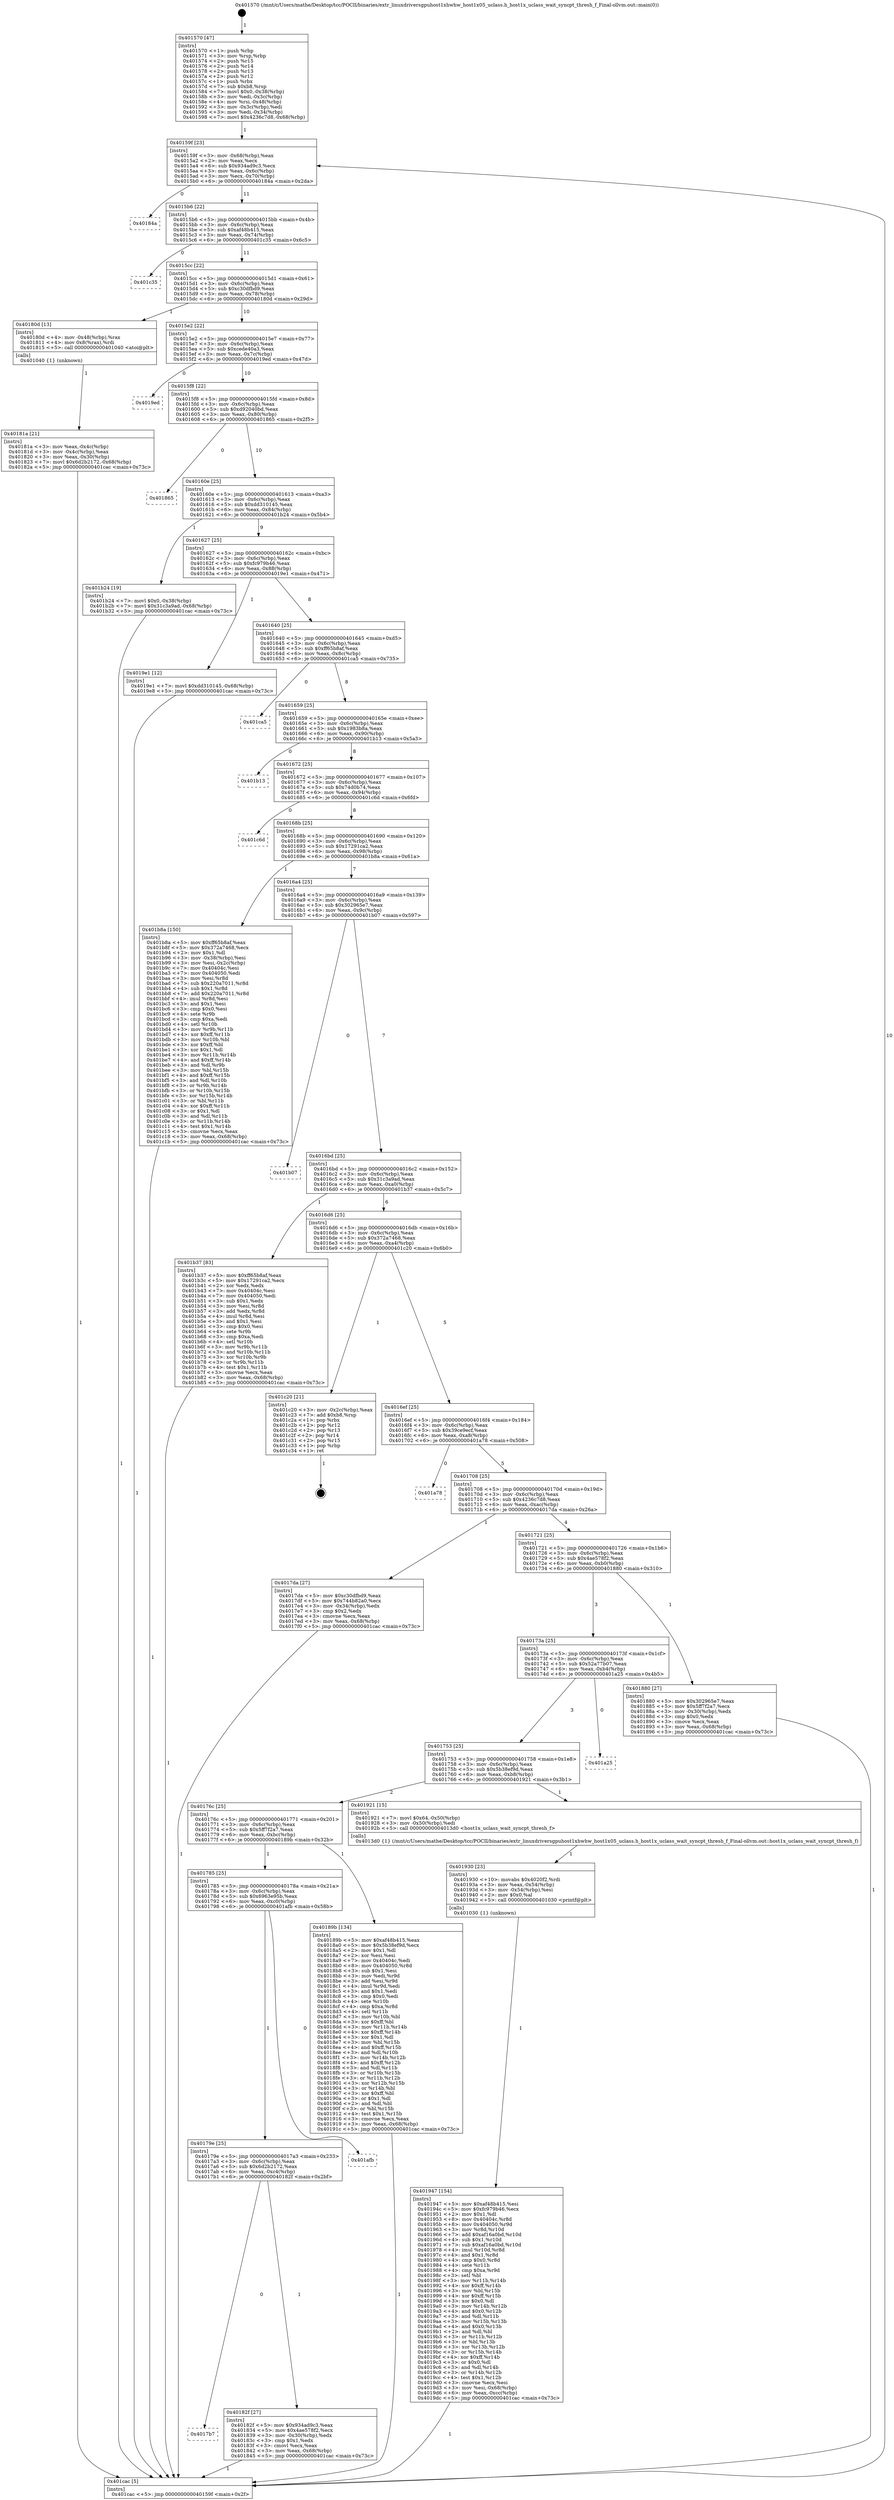 digraph "0x401570" {
  label = "0x401570 (/mnt/c/Users/mathe/Desktop/tcc/POCII/binaries/extr_linuxdriversgpuhost1xhwhw_host1x05_uclass.h_host1x_uclass_wait_syncpt_thresh_f_Final-ollvm.out::main(0))"
  labelloc = "t"
  node[shape=record]

  Entry [label="",width=0.3,height=0.3,shape=circle,fillcolor=black,style=filled]
  "0x40159f" [label="{
     0x40159f [23]\l
     | [instrs]\l
     &nbsp;&nbsp;0x40159f \<+3\>: mov -0x68(%rbp),%eax\l
     &nbsp;&nbsp;0x4015a2 \<+2\>: mov %eax,%ecx\l
     &nbsp;&nbsp;0x4015a4 \<+6\>: sub $0x934ad9c3,%ecx\l
     &nbsp;&nbsp;0x4015aa \<+3\>: mov %eax,-0x6c(%rbp)\l
     &nbsp;&nbsp;0x4015ad \<+3\>: mov %ecx,-0x70(%rbp)\l
     &nbsp;&nbsp;0x4015b0 \<+6\>: je 000000000040184a \<main+0x2da\>\l
  }"]
  "0x40184a" [label="{
     0x40184a\l
  }", style=dashed]
  "0x4015b6" [label="{
     0x4015b6 [22]\l
     | [instrs]\l
     &nbsp;&nbsp;0x4015b6 \<+5\>: jmp 00000000004015bb \<main+0x4b\>\l
     &nbsp;&nbsp;0x4015bb \<+3\>: mov -0x6c(%rbp),%eax\l
     &nbsp;&nbsp;0x4015be \<+5\>: sub $0xaf48b415,%eax\l
     &nbsp;&nbsp;0x4015c3 \<+3\>: mov %eax,-0x74(%rbp)\l
     &nbsp;&nbsp;0x4015c6 \<+6\>: je 0000000000401c35 \<main+0x6c5\>\l
  }"]
  Exit [label="",width=0.3,height=0.3,shape=circle,fillcolor=black,style=filled,peripheries=2]
  "0x401c35" [label="{
     0x401c35\l
  }", style=dashed]
  "0x4015cc" [label="{
     0x4015cc [22]\l
     | [instrs]\l
     &nbsp;&nbsp;0x4015cc \<+5\>: jmp 00000000004015d1 \<main+0x61\>\l
     &nbsp;&nbsp;0x4015d1 \<+3\>: mov -0x6c(%rbp),%eax\l
     &nbsp;&nbsp;0x4015d4 \<+5\>: sub $0xc30dfbd9,%eax\l
     &nbsp;&nbsp;0x4015d9 \<+3\>: mov %eax,-0x78(%rbp)\l
     &nbsp;&nbsp;0x4015dc \<+6\>: je 000000000040180d \<main+0x29d\>\l
  }"]
  "0x401947" [label="{
     0x401947 [154]\l
     | [instrs]\l
     &nbsp;&nbsp;0x401947 \<+5\>: mov $0xaf48b415,%esi\l
     &nbsp;&nbsp;0x40194c \<+5\>: mov $0xfc979b46,%ecx\l
     &nbsp;&nbsp;0x401951 \<+2\>: mov $0x1,%dl\l
     &nbsp;&nbsp;0x401953 \<+8\>: mov 0x40404c,%r8d\l
     &nbsp;&nbsp;0x40195b \<+8\>: mov 0x404050,%r9d\l
     &nbsp;&nbsp;0x401963 \<+3\>: mov %r8d,%r10d\l
     &nbsp;&nbsp;0x401966 \<+7\>: add $0xaf16a0bd,%r10d\l
     &nbsp;&nbsp;0x40196d \<+4\>: sub $0x1,%r10d\l
     &nbsp;&nbsp;0x401971 \<+7\>: sub $0xaf16a0bd,%r10d\l
     &nbsp;&nbsp;0x401978 \<+4\>: imul %r10d,%r8d\l
     &nbsp;&nbsp;0x40197c \<+4\>: and $0x1,%r8d\l
     &nbsp;&nbsp;0x401980 \<+4\>: cmp $0x0,%r8d\l
     &nbsp;&nbsp;0x401984 \<+4\>: sete %r11b\l
     &nbsp;&nbsp;0x401988 \<+4\>: cmp $0xa,%r9d\l
     &nbsp;&nbsp;0x40198c \<+3\>: setl %bl\l
     &nbsp;&nbsp;0x40198f \<+3\>: mov %r11b,%r14b\l
     &nbsp;&nbsp;0x401992 \<+4\>: xor $0xff,%r14b\l
     &nbsp;&nbsp;0x401996 \<+3\>: mov %bl,%r15b\l
     &nbsp;&nbsp;0x401999 \<+4\>: xor $0xff,%r15b\l
     &nbsp;&nbsp;0x40199d \<+3\>: xor $0x0,%dl\l
     &nbsp;&nbsp;0x4019a0 \<+3\>: mov %r14b,%r12b\l
     &nbsp;&nbsp;0x4019a3 \<+4\>: and $0x0,%r12b\l
     &nbsp;&nbsp;0x4019a7 \<+3\>: and %dl,%r11b\l
     &nbsp;&nbsp;0x4019aa \<+3\>: mov %r15b,%r13b\l
     &nbsp;&nbsp;0x4019ad \<+4\>: and $0x0,%r13b\l
     &nbsp;&nbsp;0x4019b1 \<+2\>: and %dl,%bl\l
     &nbsp;&nbsp;0x4019b3 \<+3\>: or %r11b,%r12b\l
     &nbsp;&nbsp;0x4019b6 \<+3\>: or %bl,%r13b\l
     &nbsp;&nbsp;0x4019b9 \<+3\>: xor %r13b,%r12b\l
     &nbsp;&nbsp;0x4019bc \<+3\>: or %r15b,%r14b\l
     &nbsp;&nbsp;0x4019bf \<+4\>: xor $0xff,%r14b\l
     &nbsp;&nbsp;0x4019c3 \<+3\>: or $0x0,%dl\l
     &nbsp;&nbsp;0x4019c6 \<+3\>: and %dl,%r14b\l
     &nbsp;&nbsp;0x4019c9 \<+3\>: or %r14b,%r12b\l
     &nbsp;&nbsp;0x4019cc \<+4\>: test $0x1,%r12b\l
     &nbsp;&nbsp;0x4019d0 \<+3\>: cmovne %ecx,%esi\l
     &nbsp;&nbsp;0x4019d3 \<+3\>: mov %esi,-0x68(%rbp)\l
     &nbsp;&nbsp;0x4019d6 \<+6\>: mov %eax,-0xcc(%rbp)\l
     &nbsp;&nbsp;0x4019dc \<+5\>: jmp 0000000000401cac \<main+0x73c\>\l
  }"]
  "0x40180d" [label="{
     0x40180d [13]\l
     | [instrs]\l
     &nbsp;&nbsp;0x40180d \<+4\>: mov -0x48(%rbp),%rax\l
     &nbsp;&nbsp;0x401811 \<+4\>: mov 0x8(%rax),%rdi\l
     &nbsp;&nbsp;0x401815 \<+5\>: call 0000000000401040 \<atoi@plt\>\l
     | [calls]\l
     &nbsp;&nbsp;0x401040 \{1\} (unknown)\l
  }"]
  "0x4015e2" [label="{
     0x4015e2 [22]\l
     | [instrs]\l
     &nbsp;&nbsp;0x4015e2 \<+5\>: jmp 00000000004015e7 \<main+0x77\>\l
     &nbsp;&nbsp;0x4015e7 \<+3\>: mov -0x6c(%rbp),%eax\l
     &nbsp;&nbsp;0x4015ea \<+5\>: sub $0xcede40a3,%eax\l
     &nbsp;&nbsp;0x4015ef \<+3\>: mov %eax,-0x7c(%rbp)\l
     &nbsp;&nbsp;0x4015f2 \<+6\>: je 00000000004019ed \<main+0x47d\>\l
  }"]
  "0x401930" [label="{
     0x401930 [23]\l
     | [instrs]\l
     &nbsp;&nbsp;0x401930 \<+10\>: movabs $0x4020f2,%rdi\l
     &nbsp;&nbsp;0x40193a \<+3\>: mov %eax,-0x54(%rbp)\l
     &nbsp;&nbsp;0x40193d \<+3\>: mov -0x54(%rbp),%esi\l
     &nbsp;&nbsp;0x401940 \<+2\>: mov $0x0,%al\l
     &nbsp;&nbsp;0x401942 \<+5\>: call 0000000000401030 \<printf@plt\>\l
     | [calls]\l
     &nbsp;&nbsp;0x401030 \{1\} (unknown)\l
  }"]
  "0x4019ed" [label="{
     0x4019ed\l
  }", style=dashed]
  "0x4015f8" [label="{
     0x4015f8 [22]\l
     | [instrs]\l
     &nbsp;&nbsp;0x4015f8 \<+5\>: jmp 00000000004015fd \<main+0x8d\>\l
     &nbsp;&nbsp;0x4015fd \<+3\>: mov -0x6c(%rbp),%eax\l
     &nbsp;&nbsp;0x401600 \<+5\>: sub $0xd92040bd,%eax\l
     &nbsp;&nbsp;0x401605 \<+3\>: mov %eax,-0x80(%rbp)\l
     &nbsp;&nbsp;0x401608 \<+6\>: je 0000000000401865 \<main+0x2f5\>\l
  }"]
  "0x4017b7" [label="{
     0x4017b7\l
  }", style=dashed]
  "0x401865" [label="{
     0x401865\l
  }", style=dashed]
  "0x40160e" [label="{
     0x40160e [25]\l
     | [instrs]\l
     &nbsp;&nbsp;0x40160e \<+5\>: jmp 0000000000401613 \<main+0xa3\>\l
     &nbsp;&nbsp;0x401613 \<+3\>: mov -0x6c(%rbp),%eax\l
     &nbsp;&nbsp;0x401616 \<+5\>: sub $0xdd310145,%eax\l
     &nbsp;&nbsp;0x40161b \<+6\>: mov %eax,-0x84(%rbp)\l
     &nbsp;&nbsp;0x401621 \<+6\>: je 0000000000401b24 \<main+0x5b4\>\l
  }"]
  "0x40182f" [label="{
     0x40182f [27]\l
     | [instrs]\l
     &nbsp;&nbsp;0x40182f \<+5\>: mov $0x934ad9c3,%eax\l
     &nbsp;&nbsp;0x401834 \<+5\>: mov $0x4ae578f2,%ecx\l
     &nbsp;&nbsp;0x401839 \<+3\>: mov -0x30(%rbp),%edx\l
     &nbsp;&nbsp;0x40183c \<+3\>: cmp $0x1,%edx\l
     &nbsp;&nbsp;0x40183f \<+3\>: cmovl %ecx,%eax\l
     &nbsp;&nbsp;0x401842 \<+3\>: mov %eax,-0x68(%rbp)\l
     &nbsp;&nbsp;0x401845 \<+5\>: jmp 0000000000401cac \<main+0x73c\>\l
  }"]
  "0x401b24" [label="{
     0x401b24 [19]\l
     | [instrs]\l
     &nbsp;&nbsp;0x401b24 \<+7\>: movl $0x0,-0x38(%rbp)\l
     &nbsp;&nbsp;0x401b2b \<+7\>: movl $0x31c3a9ad,-0x68(%rbp)\l
     &nbsp;&nbsp;0x401b32 \<+5\>: jmp 0000000000401cac \<main+0x73c\>\l
  }"]
  "0x401627" [label="{
     0x401627 [25]\l
     | [instrs]\l
     &nbsp;&nbsp;0x401627 \<+5\>: jmp 000000000040162c \<main+0xbc\>\l
     &nbsp;&nbsp;0x40162c \<+3\>: mov -0x6c(%rbp),%eax\l
     &nbsp;&nbsp;0x40162f \<+5\>: sub $0xfc979b46,%eax\l
     &nbsp;&nbsp;0x401634 \<+6\>: mov %eax,-0x88(%rbp)\l
     &nbsp;&nbsp;0x40163a \<+6\>: je 00000000004019e1 \<main+0x471\>\l
  }"]
  "0x40179e" [label="{
     0x40179e [25]\l
     | [instrs]\l
     &nbsp;&nbsp;0x40179e \<+5\>: jmp 00000000004017a3 \<main+0x233\>\l
     &nbsp;&nbsp;0x4017a3 \<+3\>: mov -0x6c(%rbp),%eax\l
     &nbsp;&nbsp;0x4017a6 \<+5\>: sub $0x6d2b2172,%eax\l
     &nbsp;&nbsp;0x4017ab \<+6\>: mov %eax,-0xc4(%rbp)\l
     &nbsp;&nbsp;0x4017b1 \<+6\>: je 000000000040182f \<main+0x2bf\>\l
  }"]
  "0x4019e1" [label="{
     0x4019e1 [12]\l
     | [instrs]\l
     &nbsp;&nbsp;0x4019e1 \<+7\>: movl $0xdd310145,-0x68(%rbp)\l
     &nbsp;&nbsp;0x4019e8 \<+5\>: jmp 0000000000401cac \<main+0x73c\>\l
  }"]
  "0x401640" [label="{
     0x401640 [25]\l
     | [instrs]\l
     &nbsp;&nbsp;0x401640 \<+5\>: jmp 0000000000401645 \<main+0xd5\>\l
     &nbsp;&nbsp;0x401645 \<+3\>: mov -0x6c(%rbp),%eax\l
     &nbsp;&nbsp;0x401648 \<+5\>: sub $0xff65b8af,%eax\l
     &nbsp;&nbsp;0x40164d \<+6\>: mov %eax,-0x8c(%rbp)\l
     &nbsp;&nbsp;0x401653 \<+6\>: je 0000000000401ca5 \<main+0x735\>\l
  }"]
  "0x401afb" [label="{
     0x401afb\l
  }", style=dashed]
  "0x401ca5" [label="{
     0x401ca5\l
  }", style=dashed]
  "0x401659" [label="{
     0x401659 [25]\l
     | [instrs]\l
     &nbsp;&nbsp;0x401659 \<+5\>: jmp 000000000040165e \<main+0xee\>\l
     &nbsp;&nbsp;0x40165e \<+3\>: mov -0x6c(%rbp),%eax\l
     &nbsp;&nbsp;0x401661 \<+5\>: sub $0x1983b8a,%eax\l
     &nbsp;&nbsp;0x401666 \<+6\>: mov %eax,-0x90(%rbp)\l
     &nbsp;&nbsp;0x40166c \<+6\>: je 0000000000401b13 \<main+0x5a3\>\l
  }"]
  "0x401785" [label="{
     0x401785 [25]\l
     | [instrs]\l
     &nbsp;&nbsp;0x401785 \<+5\>: jmp 000000000040178a \<main+0x21a\>\l
     &nbsp;&nbsp;0x40178a \<+3\>: mov -0x6c(%rbp),%eax\l
     &nbsp;&nbsp;0x40178d \<+5\>: sub $0x6963e95b,%eax\l
     &nbsp;&nbsp;0x401792 \<+6\>: mov %eax,-0xc0(%rbp)\l
     &nbsp;&nbsp;0x401798 \<+6\>: je 0000000000401afb \<main+0x58b\>\l
  }"]
  "0x401b13" [label="{
     0x401b13\l
  }", style=dashed]
  "0x401672" [label="{
     0x401672 [25]\l
     | [instrs]\l
     &nbsp;&nbsp;0x401672 \<+5\>: jmp 0000000000401677 \<main+0x107\>\l
     &nbsp;&nbsp;0x401677 \<+3\>: mov -0x6c(%rbp),%eax\l
     &nbsp;&nbsp;0x40167a \<+5\>: sub $0x74d0b74,%eax\l
     &nbsp;&nbsp;0x40167f \<+6\>: mov %eax,-0x94(%rbp)\l
     &nbsp;&nbsp;0x401685 \<+6\>: je 0000000000401c6d \<main+0x6fd\>\l
  }"]
  "0x40189b" [label="{
     0x40189b [134]\l
     | [instrs]\l
     &nbsp;&nbsp;0x40189b \<+5\>: mov $0xaf48b415,%eax\l
     &nbsp;&nbsp;0x4018a0 \<+5\>: mov $0x5b38ef9d,%ecx\l
     &nbsp;&nbsp;0x4018a5 \<+2\>: mov $0x1,%dl\l
     &nbsp;&nbsp;0x4018a7 \<+2\>: xor %esi,%esi\l
     &nbsp;&nbsp;0x4018a9 \<+7\>: mov 0x40404c,%edi\l
     &nbsp;&nbsp;0x4018b0 \<+8\>: mov 0x404050,%r8d\l
     &nbsp;&nbsp;0x4018b8 \<+3\>: sub $0x1,%esi\l
     &nbsp;&nbsp;0x4018bb \<+3\>: mov %edi,%r9d\l
     &nbsp;&nbsp;0x4018be \<+3\>: add %esi,%r9d\l
     &nbsp;&nbsp;0x4018c1 \<+4\>: imul %r9d,%edi\l
     &nbsp;&nbsp;0x4018c5 \<+3\>: and $0x1,%edi\l
     &nbsp;&nbsp;0x4018c8 \<+3\>: cmp $0x0,%edi\l
     &nbsp;&nbsp;0x4018cb \<+4\>: sete %r10b\l
     &nbsp;&nbsp;0x4018cf \<+4\>: cmp $0xa,%r8d\l
     &nbsp;&nbsp;0x4018d3 \<+4\>: setl %r11b\l
     &nbsp;&nbsp;0x4018d7 \<+3\>: mov %r10b,%bl\l
     &nbsp;&nbsp;0x4018da \<+3\>: xor $0xff,%bl\l
     &nbsp;&nbsp;0x4018dd \<+3\>: mov %r11b,%r14b\l
     &nbsp;&nbsp;0x4018e0 \<+4\>: xor $0xff,%r14b\l
     &nbsp;&nbsp;0x4018e4 \<+3\>: xor $0x1,%dl\l
     &nbsp;&nbsp;0x4018e7 \<+3\>: mov %bl,%r15b\l
     &nbsp;&nbsp;0x4018ea \<+4\>: and $0xff,%r15b\l
     &nbsp;&nbsp;0x4018ee \<+3\>: and %dl,%r10b\l
     &nbsp;&nbsp;0x4018f1 \<+3\>: mov %r14b,%r12b\l
     &nbsp;&nbsp;0x4018f4 \<+4\>: and $0xff,%r12b\l
     &nbsp;&nbsp;0x4018f8 \<+3\>: and %dl,%r11b\l
     &nbsp;&nbsp;0x4018fb \<+3\>: or %r10b,%r15b\l
     &nbsp;&nbsp;0x4018fe \<+3\>: or %r11b,%r12b\l
     &nbsp;&nbsp;0x401901 \<+3\>: xor %r12b,%r15b\l
     &nbsp;&nbsp;0x401904 \<+3\>: or %r14b,%bl\l
     &nbsp;&nbsp;0x401907 \<+3\>: xor $0xff,%bl\l
     &nbsp;&nbsp;0x40190a \<+3\>: or $0x1,%dl\l
     &nbsp;&nbsp;0x40190d \<+2\>: and %dl,%bl\l
     &nbsp;&nbsp;0x40190f \<+3\>: or %bl,%r15b\l
     &nbsp;&nbsp;0x401912 \<+4\>: test $0x1,%r15b\l
     &nbsp;&nbsp;0x401916 \<+3\>: cmovne %ecx,%eax\l
     &nbsp;&nbsp;0x401919 \<+3\>: mov %eax,-0x68(%rbp)\l
     &nbsp;&nbsp;0x40191c \<+5\>: jmp 0000000000401cac \<main+0x73c\>\l
  }"]
  "0x401c6d" [label="{
     0x401c6d\l
  }", style=dashed]
  "0x40168b" [label="{
     0x40168b [25]\l
     | [instrs]\l
     &nbsp;&nbsp;0x40168b \<+5\>: jmp 0000000000401690 \<main+0x120\>\l
     &nbsp;&nbsp;0x401690 \<+3\>: mov -0x6c(%rbp),%eax\l
     &nbsp;&nbsp;0x401693 \<+5\>: sub $0x17291ca2,%eax\l
     &nbsp;&nbsp;0x401698 \<+6\>: mov %eax,-0x98(%rbp)\l
     &nbsp;&nbsp;0x40169e \<+6\>: je 0000000000401b8a \<main+0x61a\>\l
  }"]
  "0x40176c" [label="{
     0x40176c [25]\l
     | [instrs]\l
     &nbsp;&nbsp;0x40176c \<+5\>: jmp 0000000000401771 \<main+0x201\>\l
     &nbsp;&nbsp;0x401771 \<+3\>: mov -0x6c(%rbp),%eax\l
     &nbsp;&nbsp;0x401774 \<+5\>: sub $0x5ff7f2a7,%eax\l
     &nbsp;&nbsp;0x401779 \<+6\>: mov %eax,-0xbc(%rbp)\l
     &nbsp;&nbsp;0x40177f \<+6\>: je 000000000040189b \<main+0x32b\>\l
  }"]
  "0x401b8a" [label="{
     0x401b8a [150]\l
     | [instrs]\l
     &nbsp;&nbsp;0x401b8a \<+5\>: mov $0xff65b8af,%eax\l
     &nbsp;&nbsp;0x401b8f \<+5\>: mov $0x372a7468,%ecx\l
     &nbsp;&nbsp;0x401b94 \<+2\>: mov $0x1,%dl\l
     &nbsp;&nbsp;0x401b96 \<+3\>: mov -0x38(%rbp),%esi\l
     &nbsp;&nbsp;0x401b99 \<+3\>: mov %esi,-0x2c(%rbp)\l
     &nbsp;&nbsp;0x401b9c \<+7\>: mov 0x40404c,%esi\l
     &nbsp;&nbsp;0x401ba3 \<+7\>: mov 0x404050,%edi\l
     &nbsp;&nbsp;0x401baa \<+3\>: mov %esi,%r8d\l
     &nbsp;&nbsp;0x401bad \<+7\>: sub $0x220a7011,%r8d\l
     &nbsp;&nbsp;0x401bb4 \<+4\>: sub $0x1,%r8d\l
     &nbsp;&nbsp;0x401bb8 \<+7\>: add $0x220a7011,%r8d\l
     &nbsp;&nbsp;0x401bbf \<+4\>: imul %r8d,%esi\l
     &nbsp;&nbsp;0x401bc3 \<+3\>: and $0x1,%esi\l
     &nbsp;&nbsp;0x401bc6 \<+3\>: cmp $0x0,%esi\l
     &nbsp;&nbsp;0x401bc9 \<+4\>: sete %r9b\l
     &nbsp;&nbsp;0x401bcd \<+3\>: cmp $0xa,%edi\l
     &nbsp;&nbsp;0x401bd0 \<+4\>: setl %r10b\l
     &nbsp;&nbsp;0x401bd4 \<+3\>: mov %r9b,%r11b\l
     &nbsp;&nbsp;0x401bd7 \<+4\>: xor $0xff,%r11b\l
     &nbsp;&nbsp;0x401bdb \<+3\>: mov %r10b,%bl\l
     &nbsp;&nbsp;0x401bde \<+3\>: xor $0xff,%bl\l
     &nbsp;&nbsp;0x401be1 \<+3\>: xor $0x1,%dl\l
     &nbsp;&nbsp;0x401be4 \<+3\>: mov %r11b,%r14b\l
     &nbsp;&nbsp;0x401be7 \<+4\>: and $0xff,%r14b\l
     &nbsp;&nbsp;0x401beb \<+3\>: and %dl,%r9b\l
     &nbsp;&nbsp;0x401bee \<+3\>: mov %bl,%r15b\l
     &nbsp;&nbsp;0x401bf1 \<+4\>: and $0xff,%r15b\l
     &nbsp;&nbsp;0x401bf5 \<+3\>: and %dl,%r10b\l
     &nbsp;&nbsp;0x401bf8 \<+3\>: or %r9b,%r14b\l
     &nbsp;&nbsp;0x401bfb \<+3\>: or %r10b,%r15b\l
     &nbsp;&nbsp;0x401bfe \<+3\>: xor %r15b,%r14b\l
     &nbsp;&nbsp;0x401c01 \<+3\>: or %bl,%r11b\l
     &nbsp;&nbsp;0x401c04 \<+4\>: xor $0xff,%r11b\l
     &nbsp;&nbsp;0x401c08 \<+3\>: or $0x1,%dl\l
     &nbsp;&nbsp;0x401c0b \<+3\>: and %dl,%r11b\l
     &nbsp;&nbsp;0x401c0e \<+3\>: or %r11b,%r14b\l
     &nbsp;&nbsp;0x401c11 \<+4\>: test $0x1,%r14b\l
     &nbsp;&nbsp;0x401c15 \<+3\>: cmovne %ecx,%eax\l
     &nbsp;&nbsp;0x401c18 \<+3\>: mov %eax,-0x68(%rbp)\l
     &nbsp;&nbsp;0x401c1b \<+5\>: jmp 0000000000401cac \<main+0x73c\>\l
  }"]
  "0x4016a4" [label="{
     0x4016a4 [25]\l
     | [instrs]\l
     &nbsp;&nbsp;0x4016a4 \<+5\>: jmp 00000000004016a9 \<main+0x139\>\l
     &nbsp;&nbsp;0x4016a9 \<+3\>: mov -0x6c(%rbp),%eax\l
     &nbsp;&nbsp;0x4016ac \<+5\>: sub $0x302965e7,%eax\l
     &nbsp;&nbsp;0x4016b1 \<+6\>: mov %eax,-0x9c(%rbp)\l
     &nbsp;&nbsp;0x4016b7 \<+6\>: je 0000000000401b07 \<main+0x597\>\l
  }"]
  "0x401921" [label="{
     0x401921 [15]\l
     | [instrs]\l
     &nbsp;&nbsp;0x401921 \<+7\>: movl $0x64,-0x50(%rbp)\l
     &nbsp;&nbsp;0x401928 \<+3\>: mov -0x50(%rbp),%edi\l
     &nbsp;&nbsp;0x40192b \<+5\>: call 00000000004013d0 \<host1x_uclass_wait_syncpt_thresh_f\>\l
     | [calls]\l
     &nbsp;&nbsp;0x4013d0 \{1\} (/mnt/c/Users/mathe/Desktop/tcc/POCII/binaries/extr_linuxdriversgpuhost1xhwhw_host1x05_uclass.h_host1x_uclass_wait_syncpt_thresh_f_Final-ollvm.out::host1x_uclass_wait_syncpt_thresh_f)\l
  }"]
  "0x401b07" [label="{
     0x401b07\l
  }", style=dashed]
  "0x4016bd" [label="{
     0x4016bd [25]\l
     | [instrs]\l
     &nbsp;&nbsp;0x4016bd \<+5\>: jmp 00000000004016c2 \<main+0x152\>\l
     &nbsp;&nbsp;0x4016c2 \<+3\>: mov -0x6c(%rbp),%eax\l
     &nbsp;&nbsp;0x4016c5 \<+5\>: sub $0x31c3a9ad,%eax\l
     &nbsp;&nbsp;0x4016ca \<+6\>: mov %eax,-0xa0(%rbp)\l
     &nbsp;&nbsp;0x4016d0 \<+6\>: je 0000000000401b37 \<main+0x5c7\>\l
  }"]
  "0x401753" [label="{
     0x401753 [25]\l
     | [instrs]\l
     &nbsp;&nbsp;0x401753 \<+5\>: jmp 0000000000401758 \<main+0x1e8\>\l
     &nbsp;&nbsp;0x401758 \<+3\>: mov -0x6c(%rbp),%eax\l
     &nbsp;&nbsp;0x40175b \<+5\>: sub $0x5b38ef9d,%eax\l
     &nbsp;&nbsp;0x401760 \<+6\>: mov %eax,-0xb8(%rbp)\l
     &nbsp;&nbsp;0x401766 \<+6\>: je 0000000000401921 \<main+0x3b1\>\l
  }"]
  "0x401b37" [label="{
     0x401b37 [83]\l
     | [instrs]\l
     &nbsp;&nbsp;0x401b37 \<+5\>: mov $0xff65b8af,%eax\l
     &nbsp;&nbsp;0x401b3c \<+5\>: mov $0x17291ca2,%ecx\l
     &nbsp;&nbsp;0x401b41 \<+2\>: xor %edx,%edx\l
     &nbsp;&nbsp;0x401b43 \<+7\>: mov 0x40404c,%esi\l
     &nbsp;&nbsp;0x401b4a \<+7\>: mov 0x404050,%edi\l
     &nbsp;&nbsp;0x401b51 \<+3\>: sub $0x1,%edx\l
     &nbsp;&nbsp;0x401b54 \<+3\>: mov %esi,%r8d\l
     &nbsp;&nbsp;0x401b57 \<+3\>: add %edx,%r8d\l
     &nbsp;&nbsp;0x401b5a \<+4\>: imul %r8d,%esi\l
     &nbsp;&nbsp;0x401b5e \<+3\>: and $0x1,%esi\l
     &nbsp;&nbsp;0x401b61 \<+3\>: cmp $0x0,%esi\l
     &nbsp;&nbsp;0x401b64 \<+4\>: sete %r9b\l
     &nbsp;&nbsp;0x401b68 \<+3\>: cmp $0xa,%edi\l
     &nbsp;&nbsp;0x401b6b \<+4\>: setl %r10b\l
     &nbsp;&nbsp;0x401b6f \<+3\>: mov %r9b,%r11b\l
     &nbsp;&nbsp;0x401b72 \<+3\>: and %r10b,%r11b\l
     &nbsp;&nbsp;0x401b75 \<+3\>: xor %r10b,%r9b\l
     &nbsp;&nbsp;0x401b78 \<+3\>: or %r9b,%r11b\l
     &nbsp;&nbsp;0x401b7b \<+4\>: test $0x1,%r11b\l
     &nbsp;&nbsp;0x401b7f \<+3\>: cmovne %ecx,%eax\l
     &nbsp;&nbsp;0x401b82 \<+3\>: mov %eax,-0x68(%rbp)\l
     &nbsp;&nbsp;0x401b85 \<+5\>: jmp 0000000000401cac \<main+0x73c\>\l
  }"]
  "0x4016d6" [label="{
     0x4016d6 [25]\l
     | [instrs]\l
     &nbsp;&nbsp;0x4016d6 \<+5\>: jmp 00000000004016db \<main+0x16b\>\l
     &nbsp;&nbsp;0x4016db \<+3\>: mov -0x6c(%rbp),%eax\l
     &nbsp;&nbsp;0x4016de \<+5\>: sub $0x372a7468,%eax\l
     &nbsp;&nbsp;0x4016e3 \<+6\>: mov %eax,-0xa4(%rbp)\l
     &nbsp;&nbsp;0x4016e9 \<+6\>: je 0000000000401c20 \<main+0x6b0\>\l
  }"]
  "0x401a25" [label="{
     0x401a25\l
  }", style=dashed]
  "0x401c20" [label="{
     0x401c20 [21]\l
     | [instrs]\l
     &nbsp;&nbsp;0x401c20 \<+3\>: mov -0x2c(%rbp),%eax\l
     &nbsp;&nbsp;0x401c23 \<+7\>: add $0xb8,%rsp\l
     &nbsp;&nbsp;0x401c2a \<+1\>: pop %rbx\l
     &nbsp;&nbsp;0x401c2b \<+2\>: pop %r12\l
     &nbsp;&nbsp;0x401c2d \<+2\>: pop %r13\l
     &nbsp;&nbsp;0x401c2f \<+2\>: pop %r14\l
     &nbsp;&nbsp;0x401c31 \<+2\>: pop %r15\l
     &nbsp;&nbsp;0x401c33 \<+1\>: pop %rbp\l
     &nbsp;&nbsp;0x401c34 \<+1\>: ret\l
  }"]
  "0x4016ef" [label="{
     0x4016ef [25]\l
     | [instrs]\l
     &nbsp;&nbsp;0x4016ef \<+5\>: jmp 00000000004016f4 \<main+0x184\>\l
     &nbsp;&nbsp;0x4016f4 \<+3\>: mov -0x6c(%rbp),%eax\l
     &nbsp;&nbsp;0x4016f7 \<+5\>: sub $0x39ce9ecf,%eax\l
     &nbsp;&nbsp;0x4016fc \<+6\>: mov %eax,-0xa8(%rbp)\l
     &nbsp;&nbsp;0x401702 \<+6\>: je 0000000000401a78 \<main+0x508\>\l
  }"]
  "0x40173a" [label="{
     0x40173a [25]\l
     | [instrs]\l
     &nbsp;&nbsp;0x40173a \<+5\>: jmp 000000000040173f \<main+0x1cf\>\l
     &nbsp;&nbsp;0x40173f \<+3\>: mov -0x6c(%rbp),%eax\l
     &nbsp;&nbsp;0x401742 \<+5\>: sub $0x52a77b07,%eax\l
     &nbsp;&nbsp;0x401747 \<+6\>: mov %eax,-0xb4(%rbp)\l
     &nbsp;&nbsp;0x40174d \<+6\>: je 0000000000401a25 \<main+0x4b5\>\l
  }"]
  "0x401a78" [label="{
     0x401a78\l
  }", style=dashed]
  "0x401708" [label="{
     0x401708 [25]\l
     | [instrs]\l
     &nbsp;&nbsp;0x401708 \<+5\>: jmp 000000000040170d \<main+0x19d\>\l
     &nbsp;&nbsp;0x40170d \<+3\>: mov -0x6c(%rbp),%eax\l
     &nbsp;&nbsp;0x401710 \<+5\>: sub $0x4236c7d8,%eax\l
     &nbsp;&nbsp;0x401715 \<+6\>: mov %eax,-0xac(%rbp)\l
     &nbsp;&nbsp;0x40171b \<+6\>: je 00000000004017da \<main+0x26a\>\l
  }"]
  "0x401880" [label="{
     0x401880 [27]\l
     | [instrs]\l
     &nbsp;&nbsp;0x401880 \<+5\>: mov $0x302965e7,%eax\l
     &nbsp;&nbsp;0x401885 \<+5\>: mov $0x5ff7f2a7,%ecx\l
     &nbsp;&nbsp;0x40188a \<+3\>: mov -0x30(%rbp),%edx\l
     &nbsp;&nbsp;0x40188d \<+3\>: cmp $0x0,%edx\l
     &nbsp;&nbsp;0x401890 \<+3\>: cmove %ecx,%eax\l
     &nbsp;&nbsp;0x401893 \<+3\>: mov %eax,-0x68(%rbp)\l
     &nbsp;&nbsp;0x401896 \<+5\>: jmp 0000000000401cac \<main+0x73c\>\l
  }"]
  "0x4017da" [label="{
     0x4017da [27]\l
     | [instrs]\l
     &nbsp;&nbsp;0x4017da \<+5\>: mov $0xc30dfbd9,%eax\l
     &nbsp;&nbsp;0x4017df \<+5\>: mov $0x744b82a0,%ecx\l
     &nbsp;&nbsp;0x4017e4 \<+3\>: mov -0x34(%rbp),%edx\l
     &nbsp;&nbsp;0x4017e7 \<+3\>: cmp $0x2,%edx\l
     &nbsp;&nbsp;0x4017ea \<+3\>: cmovne %ecx,%eax\l
     &nbsp;&nbsp;0x4017ed \<+3\>: mov %eax,-0x68(%rbp)\l
     &nbsp;&nbsp;0x4017f0 \<+5\>: jmp 0000000000401cac \<main+0x73c\>\l
  }"]
  "0x401721" [label="{
     0x401721 [25]\l
     | [instrs]\l
     &nbsp;&nbsp;0x401721 \<+5\>: jmp 0000000000401726 \<main+0x1b6\>\l
     &nbsp;&nbsp;0x401726 \<+3\>: mov -0x6c(%rbp),%eax\l
     &nbsp;&nbsp;0x401729 \<+5\>: sub $0x4ae578f2,%eax\l
     &nbsp;&nbsp;0x40172e \<+6\>: mov %eax,-0xb0(%rbp)\l
     &nbsp;&nbsp;0x401734 \<+6\>: je 0000000000401880 \<main+0x310\>\l
  }"]
  "0x401cac" [label="{
     0x401cac [5]\l
     | [instrs]\l
     &nbsp;&nbsp;0x401cac \<+5\>: jmp 000000000040159f \<main+0x2f\>\l
  }"]
  "0x401570" [label="{
     0x401570 [47]\l
     | [instrs]\l
     &nbsp;&nbsp;0x401570 \<+1\>: push %rbp\l
     &nbsp;&nbsp;0x401571 \<+3\>: mov %rsp,%rbp\l
     &nbsp;&nbsp;0x401574 \<+2\>: push %r15\l
     &nbsp;&nbsp;0x401576 \<+2\>: push %r14\l
     &nbsp;&nbsp;0x401578 \<+2\>: push %r13\l
     &nbsp;&nbsp;0x40157a \<+2\>: push %r12\l
     &nbsp;&nbsp;0x40157c \<+1\>: push %rbx\l
     &nbsp;&nbsp;0x40157d \<+7\>: sub $0xb8,%rsp\l
     &nbsp;&nbsp;0x401584 \<+7\>: movl $0x0,-0x38(%rbp)\l
     &nbsp;&nbsp;0x40158b \<+3\>: mov %edi,-0x3c(%rbp)\l
     &nbsp;&nbsp;0x40158e \<+4\>: mov %rsi,-0x48(%rbp)\l
     &nbsp;&nbsp;0x401592 \<+3\>: mov -0x3c(%rbp),%edi\l
     &nbsp;&nbsp;0x401595 \<+3\>: mov %edi,-0x34(%rbp)\l
     &nbsp;&nbsp;0x401598 \<+7\>: movl $0x4236c7d8,-0x68(%rbp)\l
  }"]
  "0x40181a" [label="{
     0x40181a [21]\l
     | [instrs]\l
     &nbsp;&nbsp;0x40181a \<+3\>: mov %eax,-0x4c(%rbp)\l
     &nbsp;&nbsp;0x40181d \<+3\>: mov -0x4c(%rbp),%eax\l
     &nbsp;&nbsp;0x401820 \<+3\>: mov %eax,-0x30(%rbp)\l
     &nbsp;&nbsp;0x401823 \<+7\>: movl $0x6d2b2172,-0x68(%rbp)\l
     &nbsp;&nbsp;0x40182a \<+5\>: jmp 0000000000401cac \<main+0x73c\>\l
  }"]
  Entry -> "0x401570" [label=" 1"]
  "0x40159f" -> "0x40184a" [label=" 0"]
  "0x40159f" -> "0x4015b6" [label=" 11"]
  "0x401c20" -> Exit [label=" 1"]
  "0x4015b6" -> "0x401c35" [label=" 0"]
  "0x4015b6" -> "0x4015cc" [label=" 11"]
  "0x401b8a" -> "0x401cac" [label=" 1"]
  "0x4015cc" -> "0x40180d" [label=" 1"]
  "0x4015cc" -> "0x4015e2" [label=" 10"]
  "0x401b37" -> "0x401cac" [label=" 1"]
  "0x4015e2" -> "0x4019ed" [label=" 0"]
  "0x4015e2" -> "0x4015f8" [label=" 10"]
  "0x401b24" -> "0x401cac" [label=" 1"]
  "0x4015f8" -> "0x401865" [label=" 0"]
  "0x4015f8" -> "0x40160e" [label=" 10"]
  "0x4019e1" -> "0x401cac" [label=" 1"]
  "0x40160e" -> "0x401b24" [label=" 1"]
  "0x40160e" -> "0x401627" [label=" 9"]
  "0x401947" -> "0x401cac" [label=" 1"]
  "0x401627" -> "0x4019e1" [label=" 1"]
  "0x401627" -> "0x401640" [label=" 8"]
  "0x401921" -> "0x401930" [label=" 1"]
  "0x401640" -> "0x401ca5" [label=" 0"]
  "0x401640" -> "0x401659" [label=" 8"]
  "0x40189b" -> "0x401cac" [label=" 1"]
  "0x401659" -> "0x401b13" [label=" 0"]
  "0x401659" -> "0x401672" [label=" 8"]
  "0x40182f" -> "0x401cac" [label=" 1"]
  "0x401672" -> "0x401c6d" [label=" 0"]
  "0x401672" -> "0x40168b" [label=" 8"]
  "0x40179e" -> "0x4017b7" [label=" 0"]
  "0x40168b" -> "0x401b8a" [label=" 1"]
  "0x40168b" -> "0x4016a4" [label=" 7"]
  "0x401930" -> "0x401947" [label=" 1"]
  "0x4016a4" -> "0x401b07" [label=" 0"]
  "0x4016a4" -> "0x4016bd" [label=" 7"]
  "0x401785" -> "0x40179e" [label=" 1"]
  "0x4016bd" -> "0x401b37" [label=" 1"]
  "0x4016bd" -> "0x4016d6" [label=" 6"]
  "0x401880" -> "0x401cac" [label=" 1"]
  "0x4016d6" -> "0x401c20" [label=" 1"]
  "0x4016d6" -> "0x4016ef" [label=" 5"]
  "0x40176c" -> "0x401785" [label=" 1"]
  "0x4016ef" -> "0x401a78" [label=" 0"]
  "0x4016ef" -> "0x401708" [label=" 5"]
  "0x40179e" -> "0x40182f" [label=" 1"]
  "0x401708" -> "0x4017da" [label=" 1"]
  "0x401708" -> "0x401721" [label=" 4"]
  "0x4017da" -> "0x401cac" [label=" 1"]
  "0x401570" -> "0x40159f" [label=" 1"]
  "0x401cac" -> "0x40159f" [label=" 10"]
  "0x40180d" -> "0x40181a" [label=" 1"]
  "0x40181a" -> "0x401cac" [label=" 1"]
  "0x401753" -> "0x40176c" [label=" 2"]
  "0x401721" -> "0x401880" [label=" 1"]
  "0x401721" -> "0x40173a" [label=" 3"]
  "0x40176c" -> "0x40189b" [label=" 1"]
  "0x40173a" -> "0x401a25" [label=" 0"]
  "0x40173a" -> "0x401753" [label=" 3"]
  "0x401785" -> "0x401afb" [label=" 0"]
  "0x401753" -> "0x401921" [label=" 1"]
}
